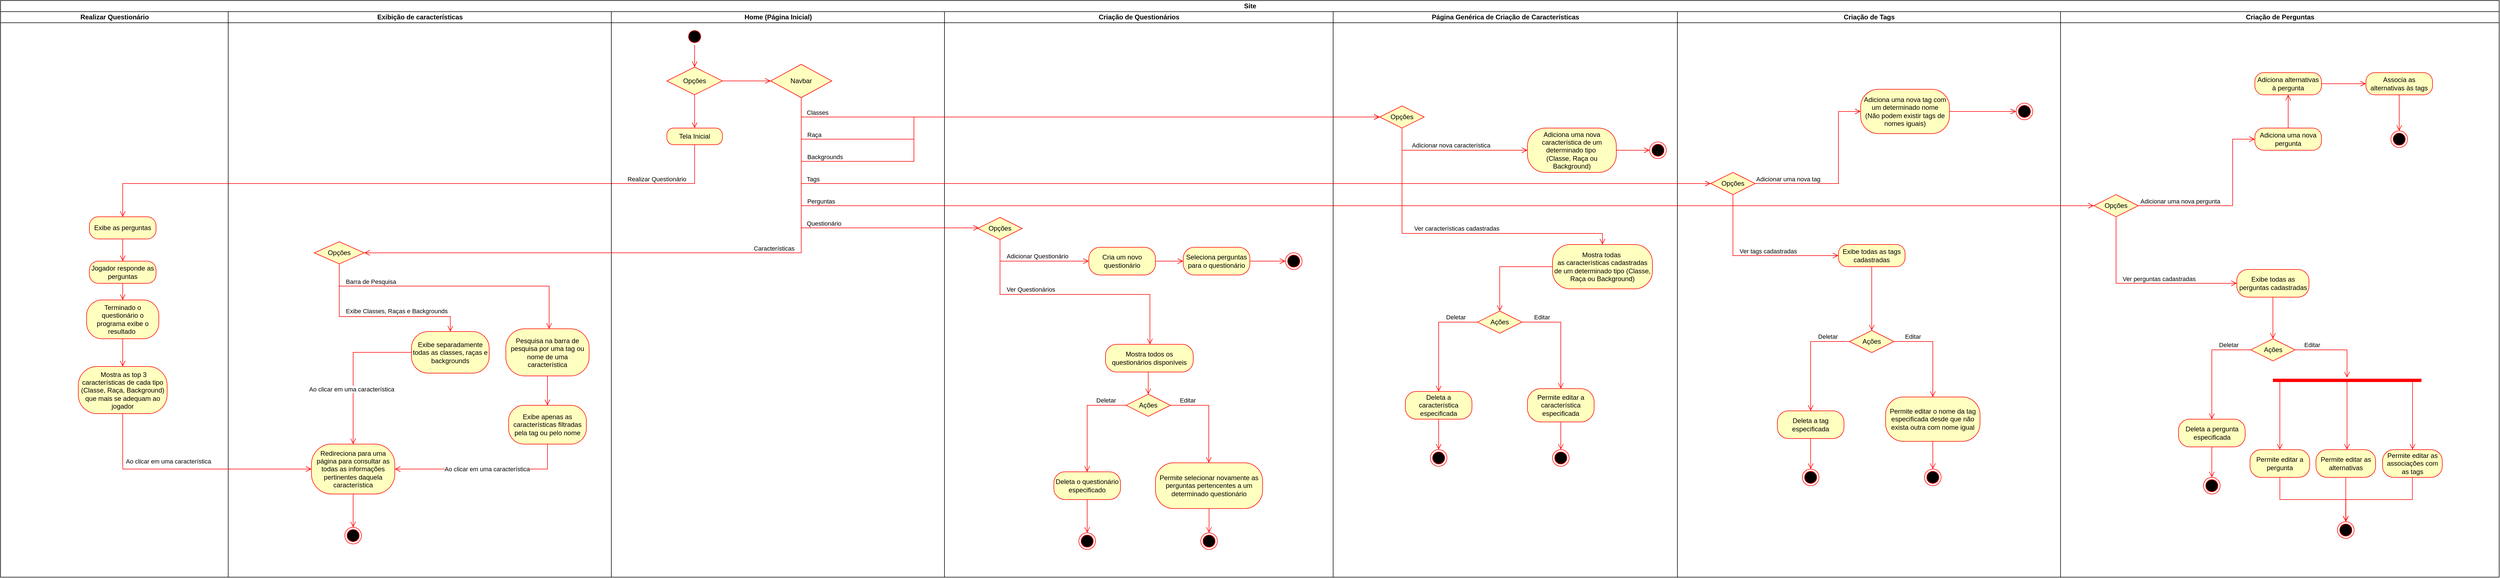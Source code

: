<mxfile version="24.1.0" type="device">
  <diagram name="Diagrama de Atividades" id="n8MWwvZwuXPW64RNjIg1">
    <mxGraphModel dx="2261" dy="844" grid="1" gridSize="10" guides="1" tooltips="1" connect="1" arrows="1" fold="1" page="1" pageScale="1" pageWidth="827" pageHeight="1169" background="none" math="0" shadow="0">
      <root>
        <mxCell id="0" />
        <mxCell id="1" parent="0" />
        <mxCell id="iOqB7ThlOqEl0tAWsgGz-21" value="Site" style="swimlane;childLayout=stackLayout;resizeParent=1;resizeParentMax=0;startSize=20;html=1;" parent="1" vertex="1">
          <mxGeometry x="-660" y="10" width="4500" height="1040" as="geometry" />
        </mxCell>
        <mxCell id="iOqB7ThlOqEl0tAWsgGz-79" value="Realizar Questionário" style="swimlane;startSize=20;html=1;" parent="iOqB7ThlOqEl0tAWsgGz-21" vertex="1">
          <mxGeometry y="20" width="410" height="1020" as="geometry" />
        </mxCell>
        <mxCell id="eGtECvAIaSDLcVIZqMrI-6" value="Exibe as perguntas" style="rounded=1;whiteSpace=wrap;html=1;arcSize=40;fontColor=#000000;fillColor=#ffffc0;strokeColor=#ff0000;" parent="iOqB7ThlOqEl0tAWsgGz-79" vertex="1">
          <mxGeometry x="160" y="370" width="120" height="40" as="geometry" />
        </mxCell>
        <mxCell id="eGtECvAIaSDLcVIZqMrI-7" value="" style="edgeStyle=orthogonalEdgeStyle;html=1;verticalAlign=bottom;endArrow=open;endSize=8;strokeColor=#ff0000;rounded=0;" parent="iOqB7ThlOqEl0tAWsgGz-79" source="eGtECvAIaSDLcVIZqMrI-6" target="eGtECvAIaSDLcVIZqMrI-8" edge="1">
          <mxGeometry relative="1" as="geometry">
            <mxPoint x="220" y="520" as="targetPoint" />
          </mxGeometry>
        </mxCell>
        <mxCell id="eGtECvAIaSDLcVIZqMrI-8" value="Jogador responde as perguntas" style="rounded=1;whiteSpace=wrap;html=1;arcSize=40;fontColor=#000000;fillColor=#ffffc0;strokeColor=#ff0000;" parent="iOqB7ThlOqEl0tAWsgGz-79" vertex="1">
          <mxGeometry x="160" y="450" width="120" height="40" as="geometry" />
        </mxCell>
        <mxCell id="eGtECvAIaSDLcVIZqMrI-9" value="" style="edgeStyle=orthogonalEdgeStyle;html=1;verticalAlign=bottom;endArrow=open;endSize=8;strokeColor=#ff0000;rounded=0;" parent="iOqB7ThlOqEl0tAWsgGz-79" source="eGtECvAIaSDLcVIZqMrI-8" target="eGtECvAIaSDLcVIZqMrI-10" edge="1">
          <mxGeometry relative="1" as="geometry">
            <mxPoint x="220" y="632" as="targetPoint" />
          </mxGeometry>
        </mxCell>
        <mxCell id="eGtECvAIaSDLcVIZqMrI-10" value="Terminado o questionário o programa exibe o resultado&amp;nbsp;" style="rounded=1;whiteSpace=wrap;html=1;arcSize=40;fontColor=#000000;fillColor=#ffffc0;strokeColor=#ff0000;" parent="iOqB7ThlOqEl0tAWsgGz-79" vertex="1">
          <mxGeometry x="155" y="520" width="130" height="70" as="geometry" />
        </mxCell>
        <mxCell id="eGtECvAIaSDLcVIZqMrI-11" value="" style="edgeStyle=orthogonalEdgeStyle;html=1;verticalAlign=bottom;endArrow=open;endSize=8;strokeColor=#ff0000;rounded=0;" parent="iOqB7ThlOqEl0tAWsgGz-79" source="eGtECvAIaSDLcVIZqMrI-10" target="eGtECvAIaSDLcVIZqMrI-12" edge="1">
          <mxGeometry relative="1" as="geometry">
            <mxPoint x="220" y="750" as="targetPoint" />
          </mxGeometry>
        </mxCell>
        <mxCell id="eGtECvAIaSDLcVIZqMrI-12" value="&amp;nbsp;Mostra as top 3 características de cada tipo (Classe, Raça, Background) que mais se adequam ao jogador" style="rounded=1;whiteSpace=wrap;html=1;arcSize=40;fontColor=#000000;fillColor=#ffffc0;strokeColor=#ff0000;" parent="iOqB7ThlOqEl0tAWsgGz-79" vertex="1">
          <mxGeometry x="140" y="640" width="160" height="85" as="geometry" />
        </mxCell>
        <mxCell id="eGtECvAIaSDLcVIZqMrI-20" value="Ao clicar em uma característica" style="edgeLabel;html=1;align=center;verticalAlign=middle;resizable=0;points=[];" parent="iOqB7ThlOqEl0tAWsgGz-79" vertex="1" connectable="0">
          <mxGeometry x="319.995" y="810" as="geometry">
            <mxPoint x="-18" y="1" as="offset" />
          </mxGeometry>
        </mxCell>
        <mxCell id="iOqB7ThlOqEl0tAWsgGz-77" value="Exibição de características" style="swimlane;startSize=20;html=1;" parent="iOqB7ThlOqEl0tAWsgGz-21" vertex="1">
          <mxGeometry x="410" y="20" width="690" height="1020" as="geometry" />
        </mxCell>
        <mxCell id="dfgcyFZdSVrHvuE743AZ-74" value="" style="edgeStyle=orthogonalEdgeStyle;align=left;verticalAlign=bottom;endArrow=open;endSize=8;strokeColor=#ff0000;rounded=0;html=1;spacingTop=0;spacing=2;" edge="1" parent="iOqB7ThlOqEl0tAWsgGz-77" source="dfgcyFZdSVrHvuE743AZ-94" target="dfgcyFZdSVrHvuE743AZ-78">
          <mxGeometry x="-0.47" y="10" relative="1" as="geometry">
            <mxPoint x="578.043" y="557" as="targetPoint" />
            <mxPoint x="370" y="180" as="sourcePoint" />
            <Array as="points">
              <mxPoint x="200" y="495" />
              <mxPoint x="578" y="495" />
            </Array>
            <mxPoint as="offset" />
          </mxGeometry>
        </mxCell>
        <mxCell id="dfgcyFZdSVrHvuE743AZ-75" value="" style="edgeStyle=orthogonalEdgeStyle;align=left;verticalAlign=bottom;endArrow=open;endSize=8;strokeColor=#ff0000;rounded=0;html=1;spacingTop=0;spacing=2;" edge="1" parent="iOqB7ThlOqEl0tAWsgGz-77" source="dfgcyFZdSVrHvuE743AZ-94" target="dfgcyFZdSVrHvuE743AZ-83">
          <mxGeometry x="-0.47" y="10" relative="1" as="geometry">
            <mxPoint x="249.97" y="577.02" as="targetPoint" />
            <mxPoint x="300" y="180" as="sourcePoint" />
            <Array as="points">
              <mxPoint x="200" y="550" />
              <mxPoint x="400" y="550" />
            </Array>
            <mxPoint as="offset" />
          </mxGeometry>
        </mxCell>
        <mxCell id="dfgcyFZdSVrHvuE743AZ-76" value="Barra de Pesquisa" style="edgeLabel;html=1;align=left;verticalAlign=bottom;resizable=0;points=[];" vertex="1" connectable="0" parent="iOqB7ThlOqEl0tAWsgGz-77">
          <mxGeometry x="209.996" y="495" as="geometry" />
        </mxCell>
        <mxCell id="dfgcyFZdSVrHvuE743AZ-77" value="Exibe Classes, Raças e Backgrounds" style="edgeLabel;html=1;align=left;verticalAlign=bottom;resizable=0;points=[];" vertex="1" connectable="0" parent="iOqB7ThlOqEl0tAWsgGz-77">
          <mxGeometry x="210.001" y="548.047" as="geometry" />
        </mxCell>
        <mxCell id="dfgcyFZdSVrHvuE743AZ-78" value="Pesquisa na barra de pesquisa por uma tag ou nome de uma característica" style="rounded=1;whiteSpace=wrap;html=1;arcSize=40;fontColor=#000000;fillColor=#ffffc0;strokeColor=#ff0000;" vertex="1" parent="iOqB7ThlOqEl0tAWsgGz-77">
          <mxGeometry x="500" y="572" width="150" height="85" as="geometry" />
        </mxCell>
        <mxCell id="dfgcyFZdSVrHvuE743AZ-79" value="" style="edgeStyle=orthogonalEdgeStyle;html=1;verticalAlign=bottom;endArrow=open;endSize=8;strokeColor=#ff0000;rounded=0;" edge="1" parent="iOqB7ThlOqEl0tAWsgGz-77" source="dfgcyFZdSVrHvuE743AZ-78" target="dfgcyFZdSVrHvuE743AZ-80">
          <mxGeometry relative="1" as="geometry">
            <mxPoint x="575" y="720" as="targetPoint" />
          </mxGeometry>
        </mxCell>
        <mxCell id="dfgcyFZdSVrHvuE743AZ-80" value="Exibe apenas as características filtradas pela tag ou pelo nome" style="rounded=1;whiteSpace=wrap;html=1;arcSize=40;fontColor=#000000;fillColor=#ffffc0;strokeColor=#ff0000;" vertex="1" parent="iOqB7ThlOqEl0tAWsgGz-77">
          <mxGeometry x="505" y="710" width="140" height="70" as="geometry" />
        </mxCell>
        <mxCell id="dfgcyFZdSVrHvuE743AZ-81" value="" style="edgeStyle=orthogonalEdgeStyle;html=1;verticalAlign=bottom;endArrow=open;endSize=8;strokeColor=#ff0000;rounded=0;" edge="1" parent="iOqB7ThlOqEl0tAWsgGz-77" source="dfgcyFZdSVrHvuE743AZ-80" target="dfgcyFZdSVrHvuE743AZ-84">
          <mxGeometry relative="1" as="geometry">
            <mxPoint x="575" y="890" as="targetPoint" />
            <Array as="points">
              <mxPoint x="575" y="825" />
            </Array>
          </mxGeometry>
        </mxCell>
        <mxCell id="dfgcyFZdSVrHvuE743AZ-82" value="Ao clicar em uma característica" style="edgeLabel;html=1;align=center;verticalAlign=middle;resizable=0;points=[];" vertex="1" connectable="0" parent="dfgcyFZdSVrHvuE743AZ-81">
          <mxGeometry x="-0.167" y="-1" relative="1" as="geometry">
            <mxPoint x="-21" y="1" as="offset" />
          </mxGeometry>
        </mxCell>
        <mxCell id="dfgcyFZdSVrHvuE743AZ-83" value="Exibe separadamente todas as classes, raças e backgrounds" style="rounded=1;whiteSpace=wrap;html=1;arcSize=40;fontColor=#000000;fillColor=#ffffc0;strokeColor=#ff0000;" vertex="1" parent="iOqB7ThlOqEl0tAWsgGz-77">
          <mxGeometry x="330" y="577" width="140" height="75" as="geometry" />
        </mxCell>
        <mxCell id="dfgcyFZdSVrHvuE743AZ-84" value="Redireciona para uma página para consultar as todas as informações pertinentes daquela característica" style="rounded=1;whiteSpace=wrap;html=1;arcSize=40;fontColor=#000000;fillColor=#ffffc0;strokeColor=#ff0000;" vertex="1" parent="iOqB7ThlOqEl0tAWsgGz-77">
          <mxGeometry x="150" y="780" width="150" height="90" as="geometry" />
        </mxCell>
        <mxCell id="dfgcyFZdSVrHvuE743AZ-85" value="" style="edgeStyle=orthogonalEdgeStyle;html=1;verticalAlign=bottom;endArrow=open;endSize=8;strokeColor=#ff0000;rounded=0;" edge="1" parent="iOqB7ThlOqEl0tAWsgGz-77" source="dfgcyFZdSVrHvuE743AZ-83" target="dfgcyFZdSVrHvuE743AZ-84">
          <mxGeometry relative="1" as="geometry">
            <mxPoint x="340" y="720" as="targetPoint" />
            <Array as="points">
              <mxPoint x="225" y="615" />
            </Array>
          </mxGeometry>
        </mxCell>
        <mxCell id="dfgcyFZdSVrHvuE743AZ-86" value="Ao clicar em uma característica" style="edgeLabel;html=1;align=center;verticalAlign=middle;resizable=0;points=[];" vertex="1" connectable="0" parent="iOqB7ThlOqEl0tAWsgGz-77">
          <mxGeometry x="239.995" y="680" as="geometry">
            <mxPoint x="-18" y="1" as="offset" />
          </mxGeometry>
        </mxCell>
        <mxCell id="dfgcyFZdSVrHvuE743AZ-87" value="" style="ellipse;html=1;shape=endState;fillColor=#000000;strokeColor=#ff0000;" vertex="1" parent="iOqB7ThlOqEl0tAWsgGz-77">
          <mxGeometry x="210" y="930" width="30" height="30" as="geometry" />
        </mxCell>
        <mxCell id="dfgcyFZdSVrHvuE743AZ-88" value="" style="edgeStyle=orthogonalEdgeStyle;html=1;verticalAlign=bottom;endArrow=open;endSize=8;strokeColor=#ff0000;rounded=0;" edge="1" parent="iOqB7ThlOqEl0tAWsgGz-77" source="dfgcyFZdSVrHvuE743AZ-84" target="dfgcyFZdSVrHvuE743AZ-87">
          <mxGeometry relative="1" as="geometry">
            <mxPoint x="625" y="910" as="targetPoint" />
            <mxPoint x="750" y="780" as="sourcePoint" />
            <Array as="points">
              <mxPoint x="225" y="910" />
            </Array>
          </mxGeometry>
        </mxCell>
        <mxCell id="dfgcyFZdSVrHvuE743AZ-94" value="Opções" style="rhombus;whiteSpace=wrap;html=1;fontColor=#000000;fillColor=#ffffc0;strokeColor=#ff0000;" vertex="1" parent="iOqB7ThlOqEl0tAWsgGz-77">
          <mxGeometry x="155" y="415" width="90" height="40" as="geometry" />
        </mxCell>
        <mxCell id="iOqB7ThlOqEl0tAWsgGz-43" value="" style="edgeStyle=orthogonalEdgeStyle;align=left;verticalAlign=bottom;endArrow=open;endSize=8;strokeColor=#ff0000;rounded=0;html=1;spacingTop=0;spacing=2;" parent="iOqB7ThlOqEl0tAWsgGz-21" target="eGtECvAIaSDLcVIZqMrI-6" edge="1" source="dfgcyFZdSVrHvuE743AZ-96">
          <mxGeometry x="-0.47" y="10" relative="1" as="geometry">
            <mxPoint x="280" y="410.037" as="targetPoint" />
            <mxPoint x="1250" y="270" as="sourcePoint" />
            <Array as="points">
              <mxPoint x="1250" y="330" />
              <mxPoint x="220" y="330" />
            </Array>
            <mxPoint as="offset" />
          </mxGeometry>
        </mxCell>
        <mxCell id="iOqB7ThlOqEl0tAWsgGz-44" value="Realizar Questionário" style="edgeLabel;html=1;align=right;verticalAlign=bottom;resizable=0;points=[];" parent="iOqB7ThlOqEl0tAWsgGz-43" vertex="1" connectable="0">
          <mxGeometry x="0.138" y="-2" relative="1" as="geometry">
            <mxPoint x="575" y="2" as="offset" />
          </mxGeometry>
        </mxCell>
        <mxCell id="iOqB7ThlOqEl0tAWsgGz-22" value="Home (Página Inicial)" style="swimlane;startSize=20;html=1;" parent="iOqB7ThlOqEl0tAWsgGz-21" vertex="1">
          <mxGeometry x="1100" y="20" width="600" height="1020" as="geometry" />
        </mxCell>
        <mxCell id="iOqB7ThlOqEl0tAWsgGz-1" value="" style="ellipse;html=1;shape=startState;fillColor=#000000;strokeColor=#ff0000;" parent="iOqB7ThlOqEl0tAWsgGz-22" vertex="1">
          <mxGeometry x="135" y="30" width="30" height="30" as="geometry" />
        </mxCell>
        <mxCell id="dfgcyFZdSVrHvuE743AZ-4" value="Opções" style="rhombus;whiteSpace=wrap;html=1;fontColor=#000000;fillColor=#ffffc0;strokeColor=#ff0000;" vertex="1" parent="iOqB7ThlOqEl0tAWsgGz-22">
          <mxGeometry x="100" y="100" width="100" height="50" as="geometry" />
        </mxCell>
        <mxCell id="dfgcyFZdSVrHvuE743AZ-21" value="" style="edgeStyle=orthogonalEdgeStyle;html=1;verticalAlign=bottom;endArrow=open;endSize=8;strokeColor=#ff0000;rounded=0;" edge="1" source="iOqB7ThlOqEl0tAWsgGz-1" parent="iOqB7ThlOqEl0tAWsgGz-22" target="dfgcyFZdSVrHvuE743AZ-4">
          <mxGeometry relative="1" as="geometry">
            <mxPoint x="100" y="240" as="targetPoint" />
            <mxPoint x="100" y="180" as="sourcePoint" />
          </mxGeometry>
        </mxCell>
        <mxCell id="iOqB7ThlOqEl0tAWsgGz-39" value="Navbar" style="rhombus;whiteSpace=wrap;html=1;fontColor=#000000;fillColor=#ffffc0;strokeColor=#ff0000;snapToPoint=0;container=0;treeMoving=0;treeFolding=0;enumerate=0;comic=0;" parent="iOqB7ThlOqEl0tAWsgGz-22" vertex="1">
          <mxGeometry x="287" y="95" width="110" height="60" as="geometry" />
        </mxCell>
        <mxCell id="dfgcyFZdSVrHvuE743AZ-24" value="" style="edgeStyle=orthogonalEdgeStyle;html=1;verticalAlign=bottom;endArrow=open;endSize=8;strokeColor=#ff0000;rounded=0;" edge="1" parent="iOqB7ThlOqEl0tAWsgGz-22" source="dfgcyFZdSVrHvuE743AZ-4" target="iOqB7ThlOqEl0tAWsgGz-39">
          <mxGeometry relative="1" as="geometry">
            <mxPoint x="255" y="230" as="targetPoint" />
            <mxPoint x="230" y="125" as="sourcePoint" />
            <Array as="points" />
          </mxGeometry>
        </mxCell>
        <mxCell id="dfgcyFZdSVrHvuE743AZ-96" value="Tela Inicial" style="rounded=1;whiteSpace=wrap;html=1;arcSize=40;fontColor=#000000;fillColor=#ffffc0;strokeColor=#ff0000;" vertex="1" parent="iOqB7ThlOqEl0tAWsgGz-22">
          <mxGeometry x="100" y="210" width="100" height="30" as="geometry" />
        </mxCell>
        <mxCell id="dfgcyFZdSVrHvuE743AZ-99" value="" style="edgeStyle=orthogonalEdgeStyle;html=1;verticalAlign=bottom;endArrow=open;endSize=8;strokeColor=#ff0000;rounded=0;" edge="1" parent="iOqB7ThlOqEl0tAWsgGz-22" source="dfgcyFZdSVrHvuE743AZ-4" target="dfgcyFZdSVrHvuE743AZ-96">
          <mxGeometry relative="1" as="geometry">
            <mxPoint x="260" y="300" as="targetPoint" />
            <mxPoint x="260" y="230" as="sourcePoint" />
          </mxGeometry>
        </mxCell>
        <mxCell id="dfgcyFZdSVrHvuE743AZ-43" value="Criação de Questionários" style="swimlane;startSize=20;html=1;" vertex="1" parent="iOqB7ThlOqEl0tAWsgGz-21">
          <mxGeometry x="1700" y="20" width="700" height="1020" as="geometry" />
        </mxCell>
        <mxCell id="dfgcyFZdSVrHvuE743AZ-103" value="Opções" style="rhombus;whiteSpace=wrap;html=1;fontColor=#000000;fillColor=#ffffc0;strokeColor=#ff0000;" vertex="1" parent="dfgcyFZdSVrHvuE743AZ-43">
          <mxGeometry x="60" y="371" width="80" height="40" as="geometry" />
        </mxCell>
        <mxCell id="dfgcyFZdSVrHvuE743AZ-137" value="Adicionar Questionário" style="edgeStyle=orthogonalEdgeStyle;html=1;align=left;verticalAlign=bottom;endArrow=open;endSize=8;strokeColor=#ff0000;rounded=0;" edge="1" parent="dfgcyFZdSVrHvuE743AZ-43" source="dfgcyFZdSVrHvuE743AZ-103" target="dfgcyFZdSVrHvuE743AZ-139">
          <mxGeometry x="-0.507" relative="1" as="geometry">
            <mxPoint x="416" y="450" as="targetPoint" />
            <mxPoint as="offset" />
            <mxPoint x="191.053" y="409.974" as="sourcePoint" />
            <Array as="points">
              <mxPoint x="100" y="450" />
            </Array>
          </mxGeometry>
        </mxCell>
        <mxCell id="dfgcyFZdSVrHvuE743AZ-138" value="Ver Questionários" style="edgeStyle=orthogonalEdgeStyle;html=1;align=left;verticalAlign=bottom;endArrow=open;endSize=8;strokeColor=#ff0000;rounded=0;" edge="1" parent="dfgcyFZdSVrHvuE743AZ-43" source="dfgcyFZdSVrHvuE743AZ-103" target="dfgcyFZdSVrHvuE743AZ-142">
          <mxGeometry x="-0.525" relative="1" as="geometry">
            <mxPoint x="417" y="560" as="targetPoint" />
            <mxPoint as="offset" />
            <mxPoint x="191.053" y="409.974" as="sourcePoint" />
            <Array as="points">
              <mxPoint x="100" y="510" />
              <mxPoint x="370" y="510" />
            </Array>
          </mxGeometry>
        </mxCell>
        <mxCell id="dfgcyFZdSVrHvuE743AZ-139" value="Cria um novo questionário" style="rounded=1;whiteSpace=wrap;html=1;arcSize=40;fontColor=#000000;fillColor=#ffffc0;strokeColor=#ff0000;" vertex="1" parent="dfgcyFZdSVrHvuE743AZ-43">
          <mxGeometry x="260" y="425" width="120" height="50" as="geometry" />
        </mxCell>
        <mxCell id="dfgcyFZdSVrHvuE743AZ-140" value="" style="edgeStyle=orthogonalEdgeStyle;html=1;verticalAlign=bottom;endArrow=open;endSize=8;strokeColor=#ff0000;rounded=0;" edge="1" parent="dfgcyFZdSVrHvuE743AZ-43" source="dfgcyFZdSVrHvuE743AZ-139" target="dfgcyFZdSVrHvuE743AZ-153">
          <mxGeometry relative="1" as="geometry">
            <mxPoint x="617" y="445" as="targetPoint" />
          </mxGeometry>
        </mxCell>
        <mxCell id="dfgcyFZdSVrHvuE743AZ-141" value="" style="ellipse;html=1;shape=endState;fillColor=#000000;strokeColor=#ff0000;" vertex="1" parent="dfgcyFZdSVrHvuE743AZ-43">
          <mxGeometry x="614" y="435" width="30" height="30" as="geometry" />
        </mxCell>
        <mxCell id="dfgcyFZdSVrHvuE743AZ-142" value="Mostra todos os questionários disponíveis" style="rounded=1;whiteSpace=wrap;html=1;arcSize=40;fontColor=#000000;fillColor=#ffffc0;strokeColor=#ff0000;" vertex="1" parent="dfgcyFZdSVrHvuE743AZ-43">
          <mxGeometry x="290" y="600" width="158" height="50" as="geometry" />
        </mxCell>
        <mxCell id="dfgcyFZdSVrHvuE743AZ-143" value="Ações" style="rhombus;whiteSpace=wrap;html=1;fontColor=#000000;fillColor=#ffffc0;strokeColor=#ff0000;" vertex="1" parent="dfgcyFZdSVrHvuE743AZ-43">
          <mxGeometry x="327" y="690" width="80" height="40" as="geometry" />
        </mxCell>
        <mxCell id="dfgcyFZdSVrHvuE743AZ-144" value="Editar" style="edgeStyle=orthogonalEdgeStyle;html=1;align=left;verticalAlign=bottom;endArrow=open;endSize=8;strokeColor=#ff0000;rounded=0;" edge="1" parent="dfgcyFZdSVrHvuE743AZ-43" source="dfgcyFZdSVrHvuE743AZ-143" target="dfgcyFZdSVrHvuE743AZ-149">
          <mxGeometry x="-0.825" relative="1" as="geometry">
            <mxPoint x="484" y="880" as="targetPoint" />
            <mxPoint as="offset" />
            <Array as="points">
              <mxPoint x="476" y="710" />
            </Array>
          </mxGeometry>
        </mxCell>
        <mxCell id="dfgcyFZdSVrHvuE743AZ-145" value="Deletar" style="edgeStyle=orthogonalEdgeStyle;html=1;align=right;verticalAlign=bottom;endArrow=open;endSize=8;strokeColor=#ff0000;rounded=0;" edge="1" parent="dfgcyFZdSVrHvuE743AZ-43" source="dfgcyFZdSVrHvuE743AZ-143" target="dfgcyFZdSVrHvuE743AZ-147">
          <mxGeometry x="-0.82" relative="1" as="geometry">
            <mxPoint x="257" y="880" as="targetPoint" />
            <Array as="points">
              <mxPoint x="257" y="710" />
            </Array>
            <mxPoint as="offset" />
          </mxGeometry>
        </mxCell>
        <mxCell id="dfgcyFZdSVrHvuE743AZ-146" value="" style="edgeStyle=orthogonalEdgeStyle;html=1;verticalAlign=bottom;endArrow=open;endSize=8;strokeColor=#ff0000;rounded=0;" edge="1" parent="dfgcyFZdSVrHvuE743AZ-43" source="dfgcyFZdSVrHvuE743AZ-142" target="dfgcyFZdSVrHvuE743AZ-143">
          <mxGeometry relative="1" as="geometry">
            <mxPoint x="397" y="670" as="targetPoint" />
            <mxPoint x="397" y="610" as="sourcePoint" />
            <Array as="points">
              <mxPoint x="367" y="660" />
            </Array>
          </mxGeometry>
        </mxCell>
        <mxCell id="dfgcyFZdSVrHvuE743AZ-147" value="Deleta o questionário&lt;div&gt;especificado&lt;/div&gt;" style="rounded=1;whiteSpace=wrap;html=1;arcSize=40;fontColor=#000000;fillColor=#ffffc0;strokeColor=#ff0000;" vertex="1" parent="dfgcyFZdSVrHvuE743AZ-43">
          <mxGeometry x="197" y="830" width="120" height="50" as="geometry" />
        </mxCell>
        <mxCell id="dfgcyFZdSVrHvuE743AZ-148" value="" style="edgeStyle=orthogonalEdgeStyle;html=1;verticalAlign=bottom;endArrow=open;endSize=8;strokeColor=#ff0000;rounded=0;" edge="1" parent="dfgcyFZdSVrHvuE743AZ-43" source="dfgcyFZdSVrHvuE743AZ-147" target="dfgcyFZdSVrHvuE743AZ-152">
          <mxGeometry relative="1" as="geometry">
            <mxPoint x="257" y="990" as="targetPoint" />
          </mxGeometry>
        </mxCell>
        <mxCell id="dfgcyFZdSVrHvuE743AZ-149" value="Permite selecionar novamente as perguntas pertencentes a um determinado questionário" style="rounded=1;whiteSpace=wrap;html=1;arcSize=40;fontColor=#000000;fillColor=#ffffc0;strokeColor=#ff0000;" vertex="1" parent="dfgcyFZdSVrHvuE743AZ-43">
          <mxGeometry x="380" y="813.75" width="193" height="82.5" as="geometry" />
        </mxCell>
        <mxCell id="dfgcyFZdSVrHvuE743AZ-150" value="" style="edgeStyle=orthogonalEdgeStyle;html=1;verticalAlign=bottom;endArrow=open;endSize=8;strokeColor=#ff0000;rounded=0;" edge="1" parent="dfgcyFZdSVrHvuE743AZ-43" source="dfgcyFZdSVrHvuE743AZ-149" target="dfgcyFZdSVrHvuE743AZ-151">
          <mxGeometry relative="1" as="geometry">
            <mxPoint x="477" y="1020" as="targetPoint" />
            <Array as="points" />
          </mxGeometry>
        </mxCell>
        <mxCell id="dfgcyFZdSVrHvuE743AZ-151" value="" style="ellipse;html=1;shape=endState;fillColor=#000000;strokeColor=#ff0000;" vertex="1" parent="dfgcyFZdSVrHvuE743AZ-43">
          <mxGeometry x="461.5" y="940" width="30" height="30" as="geometry" />
        </mxCell>
        <mxCell id="dfgcyFZdSVrHvuE743AZ-152" value="" style="ellipse;html=1;shape=endState;fillColor=#000000;strokeColor=#ff0000;" vertex="1" parent="dfgcyFZdSVrHvuE743AZ-43">
          <mxGeometry x="242" y="940" width="30" height="30" as="geometry" />
        </mxCell>
        <mxCell id="dfgcyFZdSVrHvuE743AZ-153" value="Seleciona perguntas para o questionário" style="rounded=1;whiteSpace=wrap;html=1;arcSize=40;fontColor=#000000;fillColor=#ffffc0;strokeColor=#ff0000;" vertex="1" parent="dfgcyFZdSVrHvuE743AZ-43">
          <mxGeometry x="430" y="425" width="120" height="50" as="geometry" />
        </mxCell>
        <mxCell id="dfgcyFZdSVrHvuE743AZ-155" value="" style="edgeStyle=orthogonalEdgeStyle;html=1;verticalAlign=bottom;endArrow=open;endSize=8;strokeColor=#ff0000;rounded=0;" edge="1" parent="dfgcyFZdSVrHvuE743AZ-43" source="dfgcyFZdSVrHvuE743AZ-153" target="dfgcyFZdSVrHvuE743AZ-141">
          <mxGeometry relative="1" as="geometry">
            <mxPoint x="580.5" y="535" as="targetPoint" />
            <mxPoint x="373.5" y="535" as="sourcePoint" />
          </mxGeometry>
        </mxCell>
        <mxCell id="iOqB7ThlOqEl0tAWsgGz-23" value="Página Genérica de Criação de Características" style="swimlane;startSize=20;html=1;" parent="iOqB7ThlOqEl0tAWsgGz-21" vertex="1">
          <mxGeometry x="2400" y="20" width="620" height="1020" as="geometry" />
        </mxCell>
        <mxCell id="iOqB7ThlOqEl0tAWsgGz-50" value="Opções" style="rhombus;whiteSpace=wrap;html=1;fontColor=#000000;fillColor=#ffffc0;strokeColor=#ff0000;" parent="iOqB7ThlOqEl0tAWsgGz-23" vertex="1">
          <mxGeometry x="84" y="170" width="80" height="40" as="geometry" />
        </mxCell>
        <mxCell id="iOqB7ThlOqEl0tAWsgGz-53" value="Adicionar nova característica" style="edgeStyle=orthogonalEdgeStyle;html=1;align=left;verticalAlign=bottom;endArrow=open;endSize=8;strokeColor=#ff0000;rounded=0;" parent="iOqB7ThlOqEl0tAWsgGz-23" source="iOqB7ThlOqEl0tAWsgGz-50" target="iOqB7ThlOqEl0tAWsgGz-55" edge="1">
          <mxGeometry x="-0.581" relative="1" as="geometry">
            <mxPoint x="349" y="250" as="targetPoint" />
            <mxPoint as="offset" />
            <mxPoint x="124" y="220" as="sourcePoint" />
            <Array as="points">
              <mxPoint x="124" y="250" />
            </Array>
          </mxGeometry>
        </mxCell>
        <mxCell id="iOqB7ThlOqEl0tAWsgGz-54" value="Ver características cadastradas" style="edgeStyle=orthogonalEdgeStyle;html=1;align=left;verticalAlign=bottom;endArrow=open;endSize=8;strokeColor=#ff0000;rounded=0;" parent="iOqB7ThlOqEl0tAWsgGz-23" source="iOqB7ThlOqEl0tAWsgGz-50" target="iOqB7ThlOqEl0tAWsgGz-58" edge="1">
          <mxGeometry x="-0.266" relative="1" as="geometry">
            <mxPoint x="350" y="360" as="targetPoint" />
            <mxPoint as="offset" />
            <mxPoint x="124" y="260" as="sourcePoint" />
            <Array as="points">
              <mxPoint x="124" y="400" />
              <mxPoint x="485" y="400" />
            </Array>
          </mxGeometry>
        </mxCell>
        <mxCell id="iOqB7ThlOqEl0tAWsgGz-55" value="Adiciona uma nova característica de um determinado tipo&amp;nbsp;&lt;br&gt;(Classe, Raça ou Background)" style="rounded=1;whiteSpace=wrap;html=1;arcSize=40;fontColor=#000000;fillColor=#ffffc0;strokeColor=#ff0000;" parent="iOqB7ThlOqEl0tAWsgGz-23" vertex="1">
          <mxGeometry x="350" y="210" width="160" height="80" as="geometry" />
        </mxCell>
        <mxCell id="iOqB7ThlOqEl0tAWsgGz-56" value="" style="edgeStyle=orthogonalEdgeStyle;html=1;verticalAlign=bottom;endArrow=open;endSize=8;strokeColor=#ff0000;rounded=0;" parent="iOqB7ThlOqEl0tAWsgGz-23" source="iOqB7ThlOqEl0tAWsgGz-55" target="iOqB7ThlOqEl0tAWsgGz-57" edge="1">
          <mxGeometry relative="1" as="geometry">
            <mxPoint x="550" y="245" as="targetPoint" />
          </mxGeometry>
        </mxCell>
        <mxCell id="iOqB7ThlOqEl0tAWsgGz-57" value="" style="ellipse;html=1;shape=endState;fillColor=#000000;strokeColor=#ff0000;" parent="iOqB7ThlOqEl0tAWsgGz-23" vertex="1">
          <mxGeometry x="570" y="235" width="30" height="30" as="geometry" />
        </mxCell>
        <mxCell id="iOqB7ThlOqEl0tAWsgGz-58" value="Mostra todas&amp;nbsp;&lt;div&gt;as características cadastradas de um determinado tipo (Classe, Raça ou Background)&lt;/div&gt;" style="rounded=1;whiteSpace=wrap;html=1;arcSize=40;fontColor=#000000;fillColor=#ffffc0;strokeColor=#ff0000;" parent="iOqB7ThlOqEl0tAWsgGz-23" vertex="1">
          <mxGeometry x="395" y="420" width="180" height="80" as="geometry" />
        </mxCell>
        <mxCell id="iOqB7ThlOqEl0tAWsgGz-59" value="Ações" style="rhombus;whiteSpace=wrap;html=1;fontColor=#000000;fillColor=#ffffc0;strokeColor=#ff0000;" parent="iOqB7ThlOqEl0tAWsgGz-23" vertex="1">
          <mxGeometry x="260" y="540" width="80" height="40" as="geometry" />
        </mxCell>
        <mxCell id="iOqB7ThlOqEl0tAWsgGz-60" value="Editar" style="edgeStyle=orthogonalEdgeStyle;html=1;align=left;verticalAlign=bottom;endArrow=open;endSize=8;strokeColor=#ff0000;rounded=0;" parent="iOqB7ThlOqEl0tAWsgGz-23" source="iOqB7ThlOqEl0tAWsgGz-59" target="iOqB7ThlOqEl0tAWsgGz-68" edge="1">
          <mxGeometry x="-0.797" relative="1" as="geometry">
            <mxPoint x="417" y="680" as="targetPoint" />
            <mxPoint as="offset" />
          </mxGeometry>
        </mxCell>
        <mxCell id="iOqB7ThlOqEl0tAWsgGz-61" value="Deletar" style="edgeStyle=orthogonalEdgeStyle;html=1;align=right;verticalAlign=bottom;endArrow=open;endSize=8;strokeColor=#ff0000;rounded=0;" parent="iOqB7ThlOqEl0tAWsgGz-23" source="iOqB7ThlOqEl0tAWsgGz-59" target="iOqB7ThlOqEl0tAWsgGz-66" edge="1">
          <mxGeometry x="-0.789" relative="1" as="geometry">
            <mxPoint x="190" y="680" as="targetPoint" />
            <Array as="points">
              <mxPoint x="190" y="560" />
            </Array>
            <mxPoint as="offset" />
          </mxGeometry>
        </mxCell>
        <mxCell id="iOqB7ThlOqEl0tAWsgGz-65" value="" style="edgeStyle=orthogonalEdgeStyle;html=1;verticalAlign=bottom;endArrow=open;endSize=8;strokeColor=#ff0000;rounded=0;" parent="iOqB7ThlOqEl0tAWsgGz-23" source="iOqB7ThlOqEl0tAWsgGz-58" target="iOqB7ThlOqEl0tAWsgGz-59" edge="1">
          <mxGeometry relative="1" as="geometry">
            <mxPoint x="330" y="470" as="targetPoint" />
            <mxPoint x="330" y="410" as="sourcePoint" />
            <Array as="points">
              <mxPoint x="300" y="460" />
            </Array>
          </mxGeometry>
        </mxCell>
        <mxCell id="iOqB7ThlOqEl0tAWsgGz-66" value="Deleta a característica especificada" style="rounded=1;whiteSpace=wrap;html=1;arcSize=40;fontColor=#000000;fillColor=#ffffc0;strokeColor=#ff0000;" parent="iOqB7ThlOqEl0tAWsgGz-23" vertex="1">
          <mxGeometry x="130" y="685" width="120" height="50" as="geometry" />
        </mxCell>
        <mxCell id="iOqB7ThlOqEl0tAWsgGz-67" value="" style="edgeStyle=orthogonalEdgeStyle;html=1;verticalAlign=bottom;endArrow=open;endSize=8;strokeColor=#ff0000;rounded=0;" parent="iOqB7ThlOqEl0tAWsgGz-23" source="iOqB7ThlOqEl0tAWsgGz-66" target="iOqB7ThlOqEl0tAWsgGz-71" edge="1">
          <mxGeometry relative="1" as="geometry">
            <mxPoint x="190" y="790" as="targetPoint" />
          </mxGeometry>
        </mxCell>
        <mxCell id="iOqB7ThlOqEl0tAWsgGz-68" value="Permite editar a característica especificada" style="rounded=1;whiteSpace=wrap;html=1;arcSize=40;fontColor=#000000;fillColor=#ffffc0;strokeColor=#ff0000;" parent="iOqB7ThlOqEl0tAWsgGz-23" vertex="1">
          <mxGeometry x="350" y="680" width="120" height="60" as="geometry" />
        </mxCell>
        <mxCell id="iOqB7ThlOqEl0tAWsgGz-69" value="" style="edgeStyle=orthogonalEdgeStyle;html=1;verticalAlign=bottom;endArrow=open;endSize=8;strokeColor=#ff0000;rounded=0;" parent="iOqB7ThlOqEl0tAWsgGz-23" source="iOqB7ThlOqEl0tAWsgGz-68" target="iOqB7ThlOqEl0tAWsgGz-70" edge="1">
          <mxGeometry relative="1" as="geometry">
            <mxPoint x="410" y="820" as="targetPoint" />
            <Array as="points" />
          </mxGeometry>
        </mxCell>
        <mxCell id="iOqB7ThlOqEl0tAWsgGz-70" value="" style="ellipse;html=1;shape=endState;fillColor=#000000;strokeColor=#ff0000;" parent="iOqB7ThlOqEl0tAWsgGz-23" vertex="1">
          <mxGeometry x="395" y="790" width="30" height="30" as="geometry" />
        </mxCell>
        <mxCell id="iOqB7ThlOqEl0tAWsgGz-71" value="" style="ellipse;html=1;shape=endState;fillColor=#000000;strokeColor=#ff0000;" parent="iOqB7ThlOqEl0tAWsgGz-23" vertex="1">
          <mxGeometry x="175" y="790" width="30" height="30" as="geometry" />
        </mxCell>
        <mxCell id="iOqB7ThlOqEl0tAWsgGz-24" value="Criação de Tags" style="swimlane;startSize=20;html=1;" parent="iOqB7ThlOqEl0tAWsgGz-21" vertex="1">
          <mxGeometry x="3020" y="20" width="690" height="1020" as="geometry" />
        </mxCell>
        <mxCell id="OlCppH1FGfpxsNIlt6Ti-2" value="Opções" style="rhombus;whiteSpace=wrap;html=1;fontColor=#000000;fillColor=#ffffc0;strokeColor=#ff0000;" parent="iOqB7ThlOqEl0tAWsgGz-24" vertex="1">
          <mxGeometry x="60" y="290" width="80" height="40" as="geometry" />
        </mxCell>
        <mxCell id="OlCppH1FGfpxsNIlt6Ti-5" value="Adiciona uma nova tag com um determinado nome&lt;div&gt;(Não podem existir tags de nomes iguais)&lt;/div&gt;" style="rounded=1;whiteSpace=wrap;html=1;arcSize=40;fontColor=#000000;fillColor=#ffffc0;strokeColor=#ff0000;" parent="iOqB7ThlOqEl0tAWsgGz-24" vertex="1">
          <mxGeometry x="330" y="140" width="160" height="80" as="geometry" />
        </mxCell>
        <mxCell id="OlCppH1FGfpxsNIlt6Ti-9" value="" style="edgeStyle=orthogonalEdgeStyle;html=1;verticalAlign=bottom;endArrow=open;endSize=8;strokeColor=#ff0000;rounded=0;curved=0;" parent="iOqB7ThlOqEl0tAWsgGz-24" source="OlCppH1FGfpxsNIlt6Ti-2" target="OlCppH1FGfpxsNIlt6Ti-5" edge="1">
          <mxGeometry relative="1" as="geometry">
            <mxPoint x="140" y="250" as="targetPoint" />
            <mxPoint x="140" y="190" as="sourcePoint" />
            <Array as="points">
              <mxPoint x="290" y="310" />
              <mxPoint x="290" y="180" />
            </Array>
          </mxGeometry>
        </mxCell>
        <mxCell id="OlCppH1FGfpxsNIlt6Ti-13" value="Adicionar uma nova tag" style="edgeLabel;html=1;align=left;verticalAlign=bottom;resizable=0;points=[];rounded=1;" parent="OlCppH1FGfpxsNIlt6Ti-9" vertex="1" connectable="0">
          <mxGeometry x="-0.756" y="1" relative="1" as="geometry">
            <mxPoint x="-39" y="1" as="offset" />
          </mxGeometry>
        </mxCell>
        <mxCell id="OlCppH1FGfpxsNIlt6Ti-10" value="" style="edgeStyle=orthogonalEdgeStyle;html=1;verticalAlign=bottom;endArrow=open;endSize=8;strokeColor=#ff0000;rounded=0;curved=0;" parent="iOqB7ThlOqEl0tAWsgGz-24" source="OlCppH1FGfpxsNIlt6Ti-5" target="OlCppH1FGfpxsNIlt6Ti-11" edge="1">
          <mxGeometry relative="1" as="geometry">
            <mxPoint x="330" y="180" as="targetPoint" />
            <mxPoint x="230" y="310" as="sourcePoint" />
            <Array as="points" />
          </mxGeometry>
        </mxCell>
        <mxCell id="OlCppH1FGfpxsNIlt6Ti-11" value="" style="ellipse;html=1;shape=endState;fillColor=#000000;strokeColor=#ff0000;rounded=1;" parent="iOqB7ThlOqEl0tAWsgGz-24" vertex="1">
          <mxGeometry x="610" y="165" width="30" height="30" as="geometry" />
        </mxCell>
        <mxCell id="OlCppH1FGfpxsNIlt6Ti-19" value="Ver tags cadastradas" style="edgeLabel;html=1;align=left;verticalAlign=bottom;resizable=0;points=[];rounded=1;" parent="iOqB7ThlOqEl0tAWsgGz-24" vertex="1" connectable="0">
          <mxGeometry x="109.997" y="440" as="geometry" />
        </mxCell>
        <mxCell id="OlCppH1FGfpxsNIlt6Ti-20" value="Exibe todas as tags cadastradas" style="rounded=1;whiteSpace=wrap;html=1;arcSize=40;fontColor=#000000;fillColor=#ffffc0;strokeColor=#ff0000;" parent="iOqB7ThlOqEl0tAWsgGz-24" vertex="1">
          <mxGeometry x="290" y="420" width="120" height="40" as="geometry" />
        </mxCell>
        <mxCell id="OlCppH1FGfpxsNIlt6Ti-21" value="" style="edgeStyle=orthogonalEdgeStyle;html=1;verticalAlign=bottom;endArrow=open;endSize=8;strokeColor=#ff0000;rounded=0;curved=0;" parent="iOqB7ThlOqEl0tAWsgGz-24" source="OlCppH1FGfpxsNIlt6Ti-20" target="OlCppH1FGfpxsNIlt6Ti-22" edge="1">
          <mxGeometry relative="1" as="geometry">
            <mxPoint x="490" y="520" as="targetPoint" />
          </mxGeometry>
        </mxCell>
        <mxCell id="OlCppH1FGfpxsNIlt6Ti-18" value="" style="edgeStyle=orthogonalEdgeStyle;html=1;verticalAlign=bottom;endArrow=open;endSize=8;strokeColor=#ff0000;rounded=0;curved=0;" parent="iOqB7ThlOqEl0tAWsgGz-24" source="OlCppH1FGfpxsNIlt6Ti-2" target="OlCppH1FGfpxsNIlt6Ti-20" edge="1">
          <mxGeometry relative="1" as="geometry">
            <mxPoint x="380" y="440" as="targetPoint" />
            <mxPoint x="230" y="370" as="sourcePoint" />
            <Array as="points">
              <mxPoint x="100" y="440" />
            </Array>
          </mxGeometry>
        </mxCell>
        <mxCell id="OlCppH1FGfpxsNIlt6Ti-22" value="Ações" style="rhombus;whiteSpace=wrap;html=1;fontColor=#000000;fillColor=#ffffc0;strokeColor=#ff0000;" parent="iOqB7ThlOqEl0tAWsgGz-24" vertex="1">
          <mxGeometry x="310" y="575" width="80" height="40" as="geometry" />
        </mxCell>
        <mxCell id="OlCppH1FGfpxsNIlt6Ti-23" value="Editar" style="edgeStyle=orthogonalEdgeStyle;html=1;align=left;verticalAlign=bottom;endArrow=open;endSize=8;strokeColor=#ff0000;rounded=0;" parent="iOqB7ThlOqEl0tAWsgGz-24" source="OlCppH1FGfpxsNIlt6Ti-22" target="OlCppH1FGfpxsNIlt6Ti-27" edge="1">
          <mxGeometry x="-0.797" relative="1" as="geometry">
            <mxPoint x="467" y="715" as="targetPoint" />
            <mxPoint as="offset" />
            <Array as="points">
              <mxPoint x="460" y="595" />
            </Array>
          </mxGeometry>
        </mxCell>
        <mxCell id="OlCppH1FGfpxsNIlt6Ti-24" value="Deletar" style="edgeStyle=orthogonalEdgeStyle;html=1;align=right;verticalAlign=bottom;endArrow=open;endSize=8;strokeColor=#ff0000;rounded=0;" parent="iOqB7ThlOqEl0tAWsgGz-24" source="OlCppH1FGfpxsNIlt6Ti-22" target="OlCppH1FGfpxsNIlt6Ti-25" edge="1">
          <mxGeometry x="-0.789" relative="1" as="geometry">
            <mxPoint x="240" y="715" as="targetPoint" />
            <Array as="points">
              <mxPoint x="240" y="595" />
            </Array>
            <mxPoint as="offset" />
          </mxGeometry>
        </mxCell>
        <mxCell id="OlCppH1FGfpxsNIlt6Ti-25" value="Deleta a tag especificada" style="rounded=1;whiteSpace=wrap;html=1;arcSize=40;fontColor=#000000;fillColor=#ffffc0;strokeColor=#ff0000;" parent="iOqB7ThlOqEl0tAWsgGz-24" vertex="1">
          <mxGeometry x="180" y="720" width="120" height="50" as="geometry" />
        </mxCell>
        <mxCell id="OlCppH1FGfpxsNIlt6Ti-26" value="" style="edgeStyle=orthogonalEdgeStyle;html=1;verticalAlign=bottom;endArrow=open;endSize=8;strokeColor=#ff0000;rounded=0;" parent="iOqB7ThlOqEl0tAWsgGz-24" source="OlCppH1FGfpxsNIlt6Ti-25" target="OlCppH1FGfpxsNIlt6Ti-30" edge="1">
          <mxGeometry relative="1" as="geometry">
            <mxPoint x="240" y="825" as="targetPoint" />
          </mxGeometry>
        </mxCell>
        <mxCell id="OlCppH1FGfpxsNIlt6Ti-27" value="Permite editar o nome da tag especificada desde que não exista outra com nome igual" style="rounded=1;whiteSpace=wrap;html=1;arcSize=40;fontColor=#000000;fillColor=#ffffc0;strokeColor=#ff0000;" parent="iOqB7ThlOqEl0tAWsgGz-24" vertex="1">
          <mxGeometry x="375" y="695" width="170" height="80" as="geometry" />
        </mxCell>
        <mxCell id="OlCppH1FGfpxsNIlt6Ti-28" value="" style="edgeStyle=orthogonalEdgeStyle;html=1;verticalAlign=bottom;endArrow=open;endSize=8;strokeColor=#ff0000;rounded=0;" parent="iOqB7ThlOqEl0tAWsgGz-24" source="OlCppH1FGfpxsNIlt6Ti-27" target="OlCppH1FGfpxsNIlt6Ti-29" edge="1">
          <mxGeometry relative="1" as="geometry">
            <mxPoint x="460" y="855" as="targetPoint" />
            <Array as="points" />
          </mxGeometry>
        </mxCell>
        <mxCell id="OlCppH1FGfpxsNIlt6Ti-29" value="" style="ellipse;html=1;shape=endState;fillColor=#000000;strokeColor=#ff0000;" parent="iOqB7ThlOqEl0tAWsgGz-24" vertex="1">
          <mxGeometry x="445" y="825" width="30" height="30" as="geometry" />
        </mxCell>
        <mxCell id="OlCppH1FGfpxsNIlt6Ti-30" value="" style="ellipse;html=1;shape=endState;fillColor=#000000;strokeColor=#ff0000;" parent="iOqB7ThlOqEl0tAWsgGz-24" vertex="1">
          <mxGeometry x="225" y="825" width="30" height="30" as="geometry" />
        </mxCell>
        <mxCell id="iOqB7ThlOqEl0tAWsgGz-76" value="Criação de Perguntas" style="swimlane;startSize=20;html=1;" parent="iOqB7ThlOqEl0tAWsgGz-21" vertex="1">
          <mxGeometry x="3710" y="20" width="790" height="1020" as="geometry" />
        </mxCell>
        <mxCell id="OlCppH1FGfpxsNIlt6Ti-33" value="Opções" style="rhombus;whiteSpace=wrap;html=1;fontColor=#000000;fillColor=#ffffc0;strokeColor=#ff0000;" parent="iOqB7ThlOqEl0tAWsgGz-76" vertex="1">
          <mxGeometry x="60" y="330" width="80" height="40" as="geometry" />
        </mxCell>
        <mxCell id="OlCppH1FGfpxsNIlt6Ti-39" value="" style="edgeStyle=orthogonalEdgeStyle;html=1;verticalAlign=bottom;endArrow=open;endSize=8;strokeColor=#ff0000;rounded=0;curved=0;" parent="iOqB7ThlOqEl0tAWsgGz-76" source="OlCppH1FGfpxsNIlt6Ti-33" target="OlCppH1FGfpxsNIlt6Ti-46" edge="1">
          <mxGeometry relative="1" as="geometry">
            <mxPoint x="350" y="230" as="targetPoint" />
            <mxPoint x="160" y="360" as="sourcePoint" />
            <Array as="points">
              <mxPoint x="310" y="350" />
              <mxPoint x="310" y="230" />
            </Array>
          </mxGeometry>
        </mxCell>
        <mxCell id="OlCppH1FGfpxsNIlt6Ti-40" value="Adicionar uma nova pergunta" style="edgeLabel;html=1;align=left;verticalAlign=bottom;resizable=0;points=[];rounded=1;" parent="OlCppH1FGfpxsNIlt6Ti-39" vertex="1" connectable="0">
          <mxGeometry x="-0.756" y="1" relative="1" as="geometry">
            <mxPoint x="-39" y="1" as="offset" />
          </mxGeometry>
        </mxCell>
        <mxCell id="OlCppH1FGfpxsNIlt6Ti-43" value="" style="edgeStyle=orthogonalEdgeStyle;html=1;verticalAlign=bottom;endArrow=open;endSize=8;strokeColor=#ff0000;rounded=0;curved=0;" parent="iOqB7ThlOqEl0tAWsgGz-76" source="OlCppH1FGfpxsNIlt6Ti-33" target="OlCppH1FGfpxsNIlt6Ti-45" edge="1">
          <mxGeometry relative="1" as="geometry">
            <mxPoint x="290" y="490" as="targetPoint" />
            <mxPoint x="100" y="380" as="sourcePoint" />
            <Array as="points">
              <mxPoint x="100" y="490" />
            </Array>
          </mxGeometry>
        </mxCell>
        <mxCell id="OlCppH1FGfpxsNIlt6Ti-44" value="Ver perguntas cadastradas" style="edgeLabel;html=1;align=left;verticalAlign=bottom;resizable=0;points=[];rounded=1;" parent="iOqB7ThlOqEl0tAWsgGz-76" vertex="1" connectable="0">
          <mxGeometry x="109.997" y="490" as="geometry" />
        </mxCell>
        <mxCell id="OlCppH1FGfpxsNIlt6Ti-45" value="Exibe todas as perguntas cadastradas" style="rounded=1;whiteSpace=wrap;html=1;arcSize=40;fontColor=#000000;fillColor=#ffffc0;strokeColor=#ff0000;" parent="iOqB7ThlOqEl0tAWsgGz-76" vertex="1">
          <mxGeometry x="317.5" y="465" width="130" height="50" as="geometry" />
        </mxCell>
        <mxCell id="OlCppH1FGfpxsNIlt6Ti-46" value="Adiciona uma nova pergunta" style="rounded=1;whiteSpace=wrap;html=1;arcSize=40;fontColor=#000000;fillColor=#ffffc0;strokeColor=#ff0000;" parent="iOqB7ThlOqEl0tAWsgGz-76" vertex="1">
          <mxGeometry x="350" y="210" width="120" height="40" as="geometry" />
        </mxCell>
        <mxCell id="OlCppH1FGfpxsNIlt6Ti-47" value="" style="edgeStyle=orthogonalEdgeStyle;html=1;verticalAlign=bottom;endArrow=open;endSize=8;strokeColor=#ff0000;rounded=0;curved=0;" parent="iOqB7ThlOqEl0tAWsgGz-76" source="OlCppH1FGfpxsNIlt6Ti-46" target="OlCppH1FGfpxsNIlt6Ti-48" edge="1">
          <mxGeometry relative="1" as="geometry">
            <mxPoint x="460" y="310" as="targetPoint" />
          </mxGeometry>
        </mxCell>
        <mxCell id="OlCppH1FGfpxsNIlt6Ti-48" value="Adiciona alternativas à pergunta" style="rounded=1;whiteSpace=wrap;html=1;arcSize=40;fontColor=#000000;fillColor=#ffffc0;strokeColor=#ff0000;" parent="iOqB7ThlOqEl0tAWsgGz-76" vertex="1">
          <mxGeometry x="350" y="110" width="120" height="40" as="geometry" />
        </mxCell>
        <mxCell id="OlCppH1FGfpxsNIlt6Ti-50" value="" style="edgeStyle=orthogonalEdgeStyle;html=1;verticalAlign=bottom;endArrow=open;endSize=8;strokeColor=#ff0000;rounded=0;curved=0;" parent="iOqB7ThlOqEl0tAWsgGz-76" source="OlCppH1FGfpxsNIlt6Ti-48" target="OlCppH1FGfpxsNIlt6Ti-51" edge="1">
          <mxGeometry relative="1" as="geometry">
            <mxPoint x="540" y="250" as="targetPoint" />
            <mxPoint x="540" y="310" as="sourcePoint" />
          </mxGeometry>
        </mxCell>
        <mxCell id="OlCppH1FGfpxsNIlt6Ti-51" value="Associa as alternativas às tags" style="rounded=1;whiteSpace=wrap;html=1;arcSize=40;fontColor=#000000;fillColor=#ffffc0;strokeColor=#ff0000;" parent="iOqB7ThlOqEl0tAWsgGz-76" vertex="1">
          <mxGeometry x="550" y="110" width="120" height="40" as="geometry" />
        </mxCell>
        <mxCell id="OlCppH1FGfpxsNIlt6Ti-52" value="" style="ellipse;html=1;shape=endState;fillColor=#000000;strokeColor=#ff0000;rounded=1;" parent="iOqB7ThlOqEl0tAWsgGz-76" vertex="1">
          <mxGeometry x="595" y="215" width="30" height="30" as="geometry" />
        </mxCell>
        <mxCell id="OlCppH1FGfpxsNIlt6Ti-53" value="" style="edgeStyle=orthogonalEdgeStyle;html=1;verticalAlign=bottom;endArrow=open;endSize=8;strokeColor=#ff0000;rounded=0;curved=0;" parent="iOqB7ThlOqEl0tAWsgGz-76" source="OlCppH1FGfpxsNIlt6Ti-51" target="OlCppH1FGfpxsNIlt6Ti-52" edge="1">
          <mxGeometry relative="1" as="geometry">
            <mxPoint x="560" y="190" as="targetPoint" />
            <mxPoint x="480" y="190" as="sourcePoint" />
          </mxGeometry>
        </mxCell>
        <mxCell id="OlCppH1FGfpxsNIlt6Ti-62" value="Ações" style="rhombus;whiteSpace=wrap;html=1;fontColor=#000000;fillColor=#ffffc0;strokeColor=#ff0000;" parent="iOqB7ThlOqEl0tAWsgGz-76" vertex="1">
          <mxGeometry x="342.5" y="590" width="80" height="40" as="geometry" />
        </mxCell>
        <mxCell id="OlCppH1FGfpxsNIlt6Ti-63" value="Editar" style="edgeStyle=orthogonalEdgeStyle;html=1;align=left;verticalAlign=bottom;endArrow=open;endSize=8;strokeColor=#ff0000;rounded=0;" parent="iOqB7ThlOqEl0tAWsgGz-76" source="OlCppH1FGfpxsNIlt6Ti-62" target="97adT_R2IksvdzheB5dz-1" edge="1">
          <mxGeometry x="-0.797" relative="1" as="geometry">
            <mxPoint x="520" y="640" as="targetPoint" />
            <mxPoint as="offset" />
            <Array as="points">
              <mxPoint x="516" y="610" />
            </Array>
          </mxGeometry>
        </mxCell>
        <mxCell id="OlCppH1FGfpxsNIlt6Ti-64" value="Deletar" style="edgeStyle=orthogonalEdgeStyle;html=1;align=right;verticalAlign=bottom;endArrow=open;endSize=8;strokeColor=#ff0000;rounded=0;" parent="iOqB7ThlOqEl0tAWsgGz-76" source="OlCppH1FGfpxsNIlt6Ti-62" target="OlCppH1FGfpxsNIlt6Ti-65" edge="1">
          <mxGeometry x="-0.789" relative="1" as="geometry">
            <mxPoint x="272.5" y="730" as="targetPoint" />
            <Array as="points">
              <mxPoint x="272.5" y="610" />
            </Array>
            <mxPoint as="offset" />
          </mxGeometry>
        </mxCell>
        <mxCell id="OlCppH1FGfpxsNIlt6Ti-65" value="Deleta a pergunta especificada" style="rounded=1;whiteSpace=wrap;html=1;arcSize=40;fontColor=#000000;fillColor=#ffffc0;strokeColor=#ff0000;" parent="iOqB7ThlOqEl0tAWsgGz-76" vertex="1">
          <mxGeometry x="212.5" y="735" width="120" height="50" as="geometry" />
        </mxCell>
        <mxCell id="OlCppH1FGfpxsNIlt6Ti-66" value="" style="edgeStyle=orthogonalEdgeStyle;html=1;verticalAlign=bottom;endArrow=open;endSize=8;strokeColor=#ff0000;rounded=0;" parent="iOqB7ThlOqEl0tAWsgGz-76" source="OlCppH1FGfpxsNIlt6Ti-65" target="OlCppH1FGfpxsNIlt6Ti-70" edge="1">
          <mxGeometry relative="1" as="geometry">
            <mxPoint x="272.5" y="840" as="targetPoint" />
          </mxGeometry>
        </mxCell>
        <mxCell id="OlCppH1FGfpxsNIlt6Ti-67" value="Permite editar a pergunta" style="rounded=1;whiteSpace=wrap;html=1;arcSize=40;fontColor=#000000;fillColor=#ffffc0;strokeColor=#ff0000;" parent="iOqB7ThlOqEl0tAWsgGz-76" vertex="1">
          <mxGeometry x="341.25" y="790" width="107.5" height="50" as="geometry" />
        </mxCell>
        <mxCell id="OlCppH1FGfpxsNIlt6Ti-69" value="" style="ellipse;html=1;shape=endState;fillColor=#000000;strokeColor=#ff0000;" parent="iOqB7ThlOqEl0tAWsgGz-76" vertex="1">
          <mxGeometry x="498.75" y="920" width="30" height="30" as="geometry" />
        </mxCell>
        <mxCell id="OlCppH1FGfpxsNIlt6Ti-70" value="" style="ellipse;html=1;shape=endState;fillColor=#000000;strokeColor=#ff0000;" parent="iOqB7ThlOqEl0tAWsgGz-76" vertex="1">
          <mxGeometry x="257.5" y="840" width="30" height="30" as="geometry" />
        </mxCell>
        <mxCell id="OlCppH1FGfpxsNIlt6Ti-71" value="" style="edgeStyle=orthogonalEdgeStyle;html=1;verticalAlign=bottom;endArrow=open;endSize=8;strokeColor=#ff0000;rounded=0;curved=0;" parent="iOqB7ThlOqEl0tAWsgGz-76" source="OlCppH1FGfpxsNIlt6Ti-45" target="OlCppH1FGfpxsNIlt6Ti-62" edge="1">
          <mxGeometry relative="1" as="geometry">
            <mxPoint x="500" y="500" as="targetPoint" />
            <mxPoint x="500" y="560" as="sourcePoint" />
          </mxGeometry>
        </mxCell>
        <mxCell id="97adT_R2IksvdzheB5dz-1" value="" style="shape=line;html=1;strokeWidth=6;strokeColor=#ff0000;" parent="iOqB7ThlOqEl0tAWsgGz-76" vertex="1">
          <mxGeometry x="382.5" y="660" width="267.5" height="10" as="geometry" />
        </mxCell>
        <mxCell id="97adT_R2IksvdzheB5dz-2" value="" style="edgeStyle=orthogonalEdgeStyle;html=1;verticalAlign=bottom;endArrow=open;endSize=8;strokeColor=#ff0000;rounded=0;exitX=0.75;exitY=0.5;exitDx=0;exitDy=0;exitPerimeter=0;" parent="iOqB7ThlOqEl0tAWsgGz-76" source="97adT_R2IksvdzheB5dz-1" target="97adT_R2IksvdzheB5dz-4" edge="1">
          <mxGeometry relative="1" as="geometry">
            <mxPoint x="543" y="800" as="targetPoint" />
            <mxPoint x="542.5" y="690" as="sourcePoint" />
            <Array as="points">
              <mxPoint x="516" y="665" />
            </Array>
          </mxGeometry>
        </mxCell>
        <mxCell id="97adT_R2IksvdzheB5dz-3" value="" style="edgeStyle=orthogonalEdgeStyle;html=1;verticalAlign=bottom;endArrow=open;endSize=8;strokeColor=#ff0000;rounded=0;exitX=0.25;exitY=0.5;exitDx=0;exitDy=0;exitPerimeter=0;" parent="iOqB7ThlOqEl0tAWsgGz-76" source="97adT_R2IksvdzheB5dz-1" target="OlCppH1FGfpxsNIlt6Ti-67" edge="1">
          <mxGeometry relative="1" as="geometry">
            <mxPoint x="440" y="780" as="targetPoint" />
            <mxPoint x="460.5" y="670" as="sourcePoint" />
            <Array as="points">
              <mxPoint x="395" y="665" />
            </Array>
          </mxGeometry>
        </mxCell>
        <mxCell id="97adT_R2IksvdzheB5dz-4" value="Permite editar as alternativas" style="rounded=1;whiteSpace=wrap;html=1;arcSize=40;fontColor=#000000;fillColor=#ffffc0;strokeColor=#ff0000;" parent="iOqB7ThlOqEl0tAWsgGz-76" vertex="1">
          <mxGeometry x="460" y="790" width="107.5" height="50" as="geometry" />
        </mxCell>
        <mxCell id="97adT_R2IksvdzheB5dz-5" value="Permite editar as associações com as tags" style="rounded=1;whiteSpace=wrap;html=1;arcSize=40;fontColor=#000000;fillColor=#ffffc0;strokeColor=#ff0000;" parent="iOqB7ThlOqEl0tAWsgGz-76" vertex="1">
          <mxGeometry x="580" y="790" width="107.5" height="50" as="geometry" />
        </mxCell>
        <mxCell id="97adT_R2IksvdzheB5dz-6" value="" style="edgeStyle=orthogonalEdgeStyle;html=1;verticalAlign=bottom;endArrow=open;endSize=8;strokeColor=#ff0000;rounded=0;exitX=0.776;exitY=0.357;exitDx=0;exitDy=0;exitPerimeter=0;" parent="iOqB7ThlOqEl0tAWsgGz-76" source="97adT_R2IksvdzheB5dz-1" target="97adT_R2IksvdzheB5dz-5" edge="1">
          <mxGeometry relative="1" as="geometry">
            <mxPoint x="524" y="800" as="targetPoint" />
            <mxPoint x="553" y="675" as="sourcePoint" />
            <Array as="points">
              <mxPoint x="548" y="664" />
              <mxPoint x="548" y="665" />
              <mxPoint x="634" y="665" />
            </Array>
          </mxGeometry>
        </mxCell>
        <mxCell id="97adT_R2IksvdzheB5dz-7" value="" style="edgeStyle=orthogonalEdgeStyle;html=1;verticalAlign=bottom;endArrow=open;endSize=8;strokeColor=#ff0000;rounded=0;" parent="iOqB7ThlOqEl0tAWsgGz-76" source="OlCppH1FGfpxsNIlt6Ti-67" target="OlCppH1FGfpxsNIlt6Ti-69" edge="1">
          <mxGeometry relative="1" as="geometry">
            <mxPoint x="394.71" y="915" as="targetPoint" />
            <mxPoint x="394.71" y="860" as="sourcePoint" />
            <Array as="points">
              <mxPoint x="395" y="880" />
              <mxPoint x="514" y="880" />
            </Array>
          </mxGeometry>
        </mxCell>
        <mxCell id="97adT_R2IksvdzheB5dz-8" value="" style="edgeStyle=orthogonalEdgeStyle;html=1;verticalAlign=bottom;endArrow=open;endSize=8;strokeColor=#ff0000;rounded=0;" parent="iOqB7ThlOqEl0tAWsgGz-76" source="97adT_R2IksvdzheB5dz-4" target="OlCppH1FGfpxsNIlt6Ti-69" edge="1">
          <mxGeometry relative="1" as="geometry">
            <mxPoint x="570" y="960" as="targetPoint" />
            <mxPoint x="510" y="880" as="sourcePoint" />
          </mxGeometry>
        </mxCell>
        <mxCell id="97adT_R2IksvdzheB5dz-9" value="" style="edgeStyle=orthogonalEdgeStyle;html=1;verticalAlign=bottom;endArrow=open;endSize=8;strokeColor=#ff0000;rounded=0;" parent="iOqB7ThlOqEl0tAWsgGz-76" source="97adT_R2IksvdzheB5dz-5" target="OlCppH1FGfpxsNIlt6Ti-69" edge="1">
          <mxGeometry relative="1" as="geometry">
            <mxPoint x="611" y="940" as="targetPoint" />
            <mxPoint x="670" y="860" as="sourcePoint" />
            <Array as="points">
              <mxPoint x="634" y="880" />
              <mxPoint x="514" y="880" />
            </Array>
          </mxGeometry>
        </mxCell>
        <mxCell id="eGtECvAIaSDLcVIZqMrI-13" value="" style="edgeStyle=orthogonalEdgeStyle;html=1;verticalAlign=bottom;endArrow=open;endSize=8;strokeColor=#ff0000;rounded=0;" parent="iOqB7ThlOqEl0tAWsgGz-21" source="eGtECvAIaSDLcVIZqMrI-12" target="dfgcyFZdSVrHvuE743AZ-84" edge="1">
          <mxGeometry relative="1" as="geometry">
            <mxPoint x="880" y="810" as="targetPoint" />
            <Array as="points">
              <mxPoint x="220" y="845" />
            </Array>
          </mxGeometry>
        </mxCell>
        <mxCell id="iOqB7ThlOqEl0tAWsgGz-34" value="&lt;div&gt;&lt;br&gt;&lt;/div&gt;" style="edgeStyle=orthogonalEdgeStyle;align=left;verticalAlign=bottom;endArrow=open;endSize=8;strokeColor=#ff0000;rounded=0;html=1;spacingTop=0;spacing=2;orthogonal=1;" parent="iOqB7ThlOqEl0tAWsgGz-21" source="iOqB7ThlOqEl0tAWsgGz-39" target="iOqB7ThlOqEl0tAWsgGz-50" edge="1">
          <mxGeometry x="-0.539" relative="1" as="geometry">
            <mxPoint x="2359" y="210" as="targetPoint" />
            <mxPoint x="165.0" y="177.273" as="sourcePoint" />
            <Array as="points">
              <mxPoint x="1442" y="290" />
              <mxPoint x="1645" y="290" />
              <mxPoint x="1645" y="210" />
            </Array>
            <mxPoint as="offset" />
          </mxGeometry>
        </mxCell>
        <mxCell id="iOqB7ThlOqEl0tAWsgGz-100" value="Backgrounds" style="edgeLabel;html=1;align=left;verticalAlign=bottom;resizable=0;points=[];labelBackgroundColor=default;comic=0;" parent="iOqB7ThlOqEl0tAWsgGz-34" vertex="1" connectable="0">
          <mxGeometry x="-0.64" y="-2" relative="1" as="geometry">
            <mxPoint x="-99" y="-2" as="offset" />
          </mxGeometry>
        </mxCell>
        <mxCell id="iOqB7ThlOqEl0tAWsgGz-33" value="" style="edgeStyle=orthogonalEdgeStyle;html=1;align=left;verticalAlign=bottom;endArrow=open;endSize=8;strokeColor=#ff0000;rounded=0;fontColor=default;spacing=2;" parent="iOqB7ThlOqEl0tAWsgGz-21" source="iOqB7ThlOqEl0tAWsgGz-39" target="iOqB7ThlOqEl0tAWsgGz-50" edge="1">
          <mxGeometry x="-0.628" relative="1" as="geometry">
            <mxPoint x="2359" y="210" as="targetPoint" />
            <mxPoint x="165.0" y="177.273" as="sourcePoint" />
            <Array as="points">
              <mxPoint x="1442" y="250" />
              <mxPoint x="1645" y="250" />
              <mxPoint x="1645" y="210" />
            </Array>
            <mxPoint as="offset" />
          </mxGeometry>
        </mxCell>
        <mxCell id="iOqB7ThlOqEl0tAWsgGz-98" value="Raça" style="edgeLabel;align=left;verticalAlign=bottom;resizable=0;points=[];labelBackgroundColor=default;comic=0;html=1;" parent="iOqB7ThlOqEl0tAWsgGz-33" vertex="1" connectable="0">
          <mxGeometry relative="1" as="geometry">
            <mxPoint x="-455" y="40" as="offset" />
          </mxGeometry>
        </mxCell>
        <mxCell id="iOqB7ThlOqEl0tAWsgGz-32" value="" style="edgeStyle=orthogonalEdgeStyle;html=1;align=left;verticalAlign=bottom;endArrow=open;endSize=8;strokeColor=#ff0000;rounded=0;" parent="iOqB7ThlOqEl0tAWsgGz-21" source="iOqB7ThlOqEl0tAWsgGz-39" target="iOqB7ThlOqEl0tAWsgGz-50" edge="1">
          <mxGeometry x="-0.752" relative="1" as="geometry">
            <mxPoint x="2359" y="210" as="targetPoint" />
            <mxPoint as="offset" />
            <mxPoint x="165.0" y="177.273" as="sourcePoint" />
            <Array as="points">
              <mxPoint x="1442" y="210" />
            </Array>
          </mxGeometry>
        </mxCell>
        <mxCell id="iOqB7ThlOqEl0tAWsgGz-99" value="Classes" style="edgeLabel;html=1;align=left;verticalAlign=bottom;resizable=0;points=[];labelBackgroundColor=default;comic=0;" parent="iOqB7ThlOqEl0tAWsgGz-32" vertex="1" connectable="0">
          <mxGeometry x="-0.838" relative="1" as="geometry">
            <mxPoint x="-44" as="offset" />
          </mxGeometry>
        </mxCell>
        <mxCell id="iOqB7ThlOqEl0tAWsgGz-35" value="" style="edgeStyle=orthogonalEdgeStyle;align=left;verticalAlign=bottom;endArrow=open;endSize=8;strokeColor=#ff0000;rounded=0;html=1;spacingTop=0;spacing=2;" parent="iOqB7ThlOqEl0tAWsgGz-21" source="iOqB7ThlOqEl0tAWsgGz-39" target="OlCppH1FGfpxsNIlt6Ti-2" edge="1">
          <mxGeometry x="-0.47" y="10" relative="1" as="geometry">
            <mxPoint x="2955" y="330" as="targetPoint" />
            <mxPoint x="984.997" y="180.0" as="sourcePoint" />
            <Array as="points">
              <mxPoint x="1442" y="330" />
            </Array>
            <mxPoint as="offset" />
          </mxGeometry>
        </mxCell>
        <mxCell id="iOqB7ThlOqEl0tAWsgGz-36" value="Tags" style="edgeLabel;html=1;align=left;verticalAlign=bottom;resizable=0;points=[];spacing=2;comic=0;" parent="iOqB7ThlOqEl0tAWsgGz-35" vertex="1" connectable="0">
          <mxGeometry x="-0.159" y="2" relative="1" as="geometry">
            <mxPoint x="-591" y="2" as="offset" />
          </mxGeometry>
        </mxCell>
        <mxCell id="iOqB7ThlOqEl0tAWsgGz-37" value="" style="edgeStyle=orthogonalEdgeStyle;align=left;verticalAlign=bottom;endArrow=open;endSize=8;strokeColor=#ff0000;rounded=0;html=1;spacingTop=0;spacing=2;" parent="iOqB7ThlOqEl0tAWsgGz-21" source="iOqB7ThlOqEl0tAWsgGz-39" target="OlCppH1FGfpxsNIlt6Ti-33" edge="1">
          <mxGeometry x="-0.47" y="10" relative="1" as="geometry">
            <mxPoint x="3645" y="370" as="targetPoint" />
            <mxPoint x="1178.523" y="179.996" as="sourcePoint" />
            <Array as="points">
              <mxPoint x="1442" y="370" />
            </Array>
            <mxPoint as="offset" />
          </mxGeometry>
        </mxCell>
        <mxCell id="iOqB7ThlOqEl0tAWsgGz-38" value="Perguntas" style="edgeLabel;html=1;align=left;verticalAlign=bottom;resizable=0;points=[];comic=0;" parent="iOqB7ThlOqEl0tAWsgGz-37" vertex="1" connectable="0">
          <mxGeometry x="0.138" y="-2" relative="1" as="geometry">
            <mxPoint x="-1232" y="-2" as="offset" />
          </mxGeometry>
        </mxCell>
        <mxCell id="iOqB7ThlOqEl0tAWsgGz-41" value="" style="edgeStyle=orthogonalEdgeStyle;align=left;verticalAlign=bottom;endArrow=open;endSize=8;strokeColor=#ff0000;rounded=0;html=1;spacingTop=0;spacing=2;" parent="iOqB7ThlOqEl0tAWsgGz-21" source="iOqB7ThlOqEl0tAWsgGz-39" target="dfgcyFZdSVrHvuE743AZ-103" edge="1">
          <mxGeometry x="-0.47" y="10" relative="1" as="geometry">
            <mxPoint x="1860.086" y="415.048" as="targetPoint" />
            <mxPoint x="1162" y="160" as="sourcePoint" />
            <Array as="points">
              <mxPoint x="1442" y="410" />
            </Array>
            <mxPoint as="offset" />
          </mxGeometry>
        </mxCell>
        <mxCell id="iOqB7ThlOqEl0tAWsgGz-42" value="Questionário" style="edgeLabel;html=1;align=left;verticalAlign=bottom;resizable=0;points=[];comic=0;" parent="iOqB7ThlOqEl0tAWsgGz-41" vertex="1" connectable="0">
          <mxGeometry x="0.138" y="-2" relative="1" as="geometry">
            <mxPoint x="-73" y="-2" as="offset" />
          </mxGeometry>
        </mxCell>
        <mxCell id="dfgcyFZdSVrHvuE743AZ-101" value="" style="edgeStyle=orthogonalEdgeStyle;align=left;verticalAlign=bottom;endArrow=open;endSize=8;strokeColor=#ff0000;rounded=0;html=1;spacingTop=0;spacing=2;" edge="1" parent="iOqB7ThlOqEl0tAWsgGz-21" source="iOqB7ThlOqEl0tAWsgGz-39" target="dfgcyFZdSVrHvuE743AZ-94">
          <mxGeometry x="-0.47" y="10" relative="1" as="geometry">
            <mxPoint x="960" y="400" as="targetPoint" />
            <mxPoint x="1410" y="240" as="sourcePoint" />
            <Array as="points">
              <mxPoint x="1442" y="455" />
            </Array>
            <mxPoint as="offset" />
          </mxGeometry>
        </mxCell>
        <mxCell id="dfgcyFZdSVrHvuE743AZ-102" value="Características" style="edgeLabel;html=1;align=right;verticalAlign=bottom;resizable=0;points=[];comic=0;" vertex="1" connectable="0" parent="dfgcyFZdSVrHvuE743AZ-101">
          <mxGeometry x="0.138" y="-2" relative="1" as="geometry">
            <mxPoint x="315" y="2" as="offset" />
          </mxGeometry>
        </mxCell>
      </root>
    </mxGraphModel>
  </diagram>
</mxfile>
